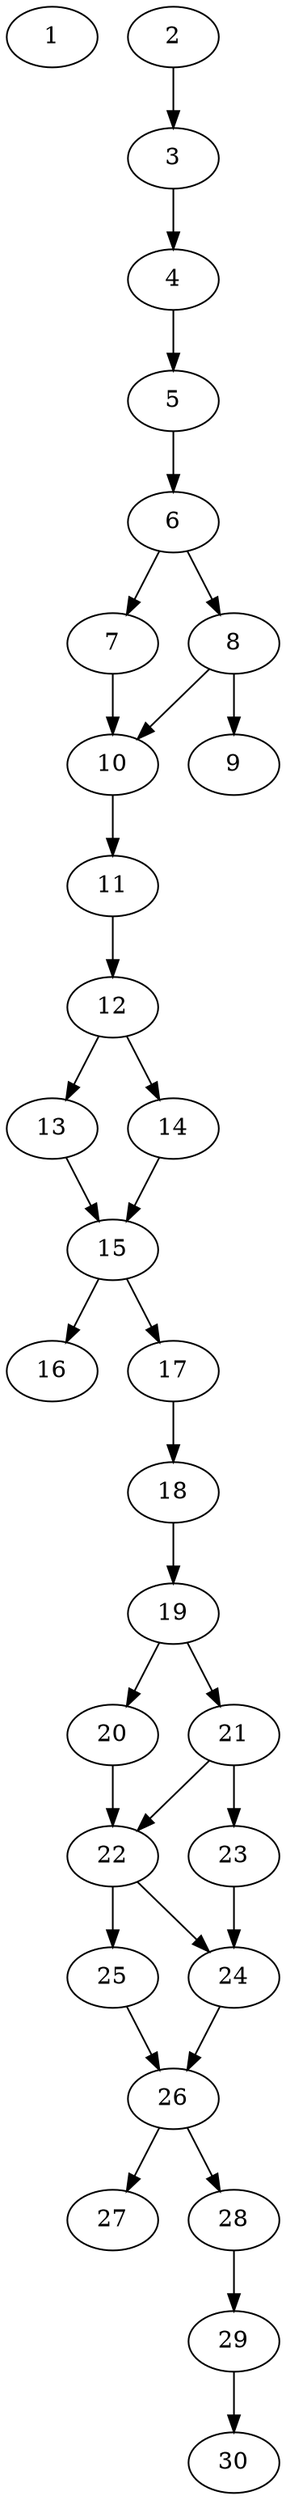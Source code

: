 // DAG automatically generated by daggen at Thu Oct  3 14:04:18 2019
// ./daggen --dot -n 30 --ccr 0.3 --fat 0.3 --regular 0.5 --density 0.6 --mindata 5242880 --maxdata 52428800 
digraph G {
  1 [size="54947840", alpha="0.08", expect_size="16484352"] 
  2 [size="79981227", alpha="0.14", expect_size="23994368"] 
  2 -> 3 [size ="23994368"]
  3 [size="152043520", alpha="0.03", expect_size="45613056"] 
  3 -> 4 [size ="45613056"]
  4 [size="126696107", alpha="0.13", expect_size="38008832"] 
  4 -> 5 [size ="38008832"]
  5 [size="148555093", alpha="0.02", expect_size="44566528"] 
  5 -> 6 [size ="44566528"]
  6 [size="81100800", alpha="0.05", expect_size="24330240"] 
  6 -> 7 [size ="24330240"]
  6 -> 8 [size ="24330240"]
  7 [size="134222507", alpha="0.12", expect_size="40266752"] 
  7 -> 10 [size ="40266752"]
  8 [size="112254293", alpha="0.13", expect_size="33676288"] 
  8 -> 9 [size ="33676288"]
  8 -> 10 [size ="33676288"]
  9 [size="53176320", alpha="0.04", expect_size="15952896"] 
  10 [size="73673387", alpha="0.04", expect_size="22102016"] 
  10 -> 11 [size ="22102016"]
  11 [size="127358293", alpha="0.07", expect_size="38207488"] 
  11 -> 12 [size ="38207488"]
  12 [size="36444160", alpha="0.10", expect_size="10933248"] 
  12 -> 13 [size ="10933248"]
  12 -> 14 [size ="10933248"]
  13 [size="148299093", alpha="0.06", expect_size="44489728"] 
  13 -> 15 [size ="44489728"]
  14 [size="18039467", alpha="0.17", expect_size="5411840"] 
  14 -> 15 [size ="5411840"]
  15 [size="116746240", alpha="0.09", expect_size="35023872"] 
  15 -> 16 [size ="35023872"]
  15 -> 17 [size ="35023872"]
  16 [size="131543040", alpha="0.13", expect_size="39462912"] 
  17 [size="173066240", alpha="0.13", expect_size="51919872"] 
  17 -> 18 [size ="51919872"]
  18 [size="107287893", alpha="0.16", expect_size="32186368"] 
  18 -> 19 [size ="32186368"]
  19 [size="55053653", alpha="0.09", expect_size="16516096"] 
  19 -> 20 [size ="16516096"]
  19 -> 21 [size ="16516096"]
  20 [size="88299520", alpha="0.17", expect_size="26489856"] 
  20 -> 22 [size ="26489856"]
  21 [size="121999360", alpha="0.10", expect_size="36599808"] 
  21 -> 22 [size ="36599808"]
  21 -> 23 [size ="36599808"]
  22 [size="17503573", alpha="0.11", expect_size="5251072"] 
  22 -> 24 [size ="5251072"]
  22 -> 25 [size ="5251072"]
  23 [size="93972480", alpha="0.09", expect_size="28191744"] 
  23 -> 24 [size ="28191744"]
  24 [size="139502933", alpha="0.01", expect_size="41850880"] 
  24 -> 26 [size ="41850880"]
  25 [size="114752853", alpha="0.09", expect_size="34425856"] 
  25 -> 26 [size ="34425856"]
  26 [size="26501120", alpha="0.06", expect_size="7950336"] 
  26 -> 27 [size ="7950336"]
  26 -> 28 [size ="7950336"]
  27 [size="126190933", alpha="0.17", expect_size="37857280"] 
  28 [size="67741013", alpha="0.01", expect_size="20322304"] 
  28 -> 29 [size ="20322304"]
  29 [size="32798720", alpha="0.09", expect_size="9839616"] 
  29 -> 30 [size ="9839616"]
  30 [size="101225813", alpha="0.04", expect_size="30367744"] 
}

